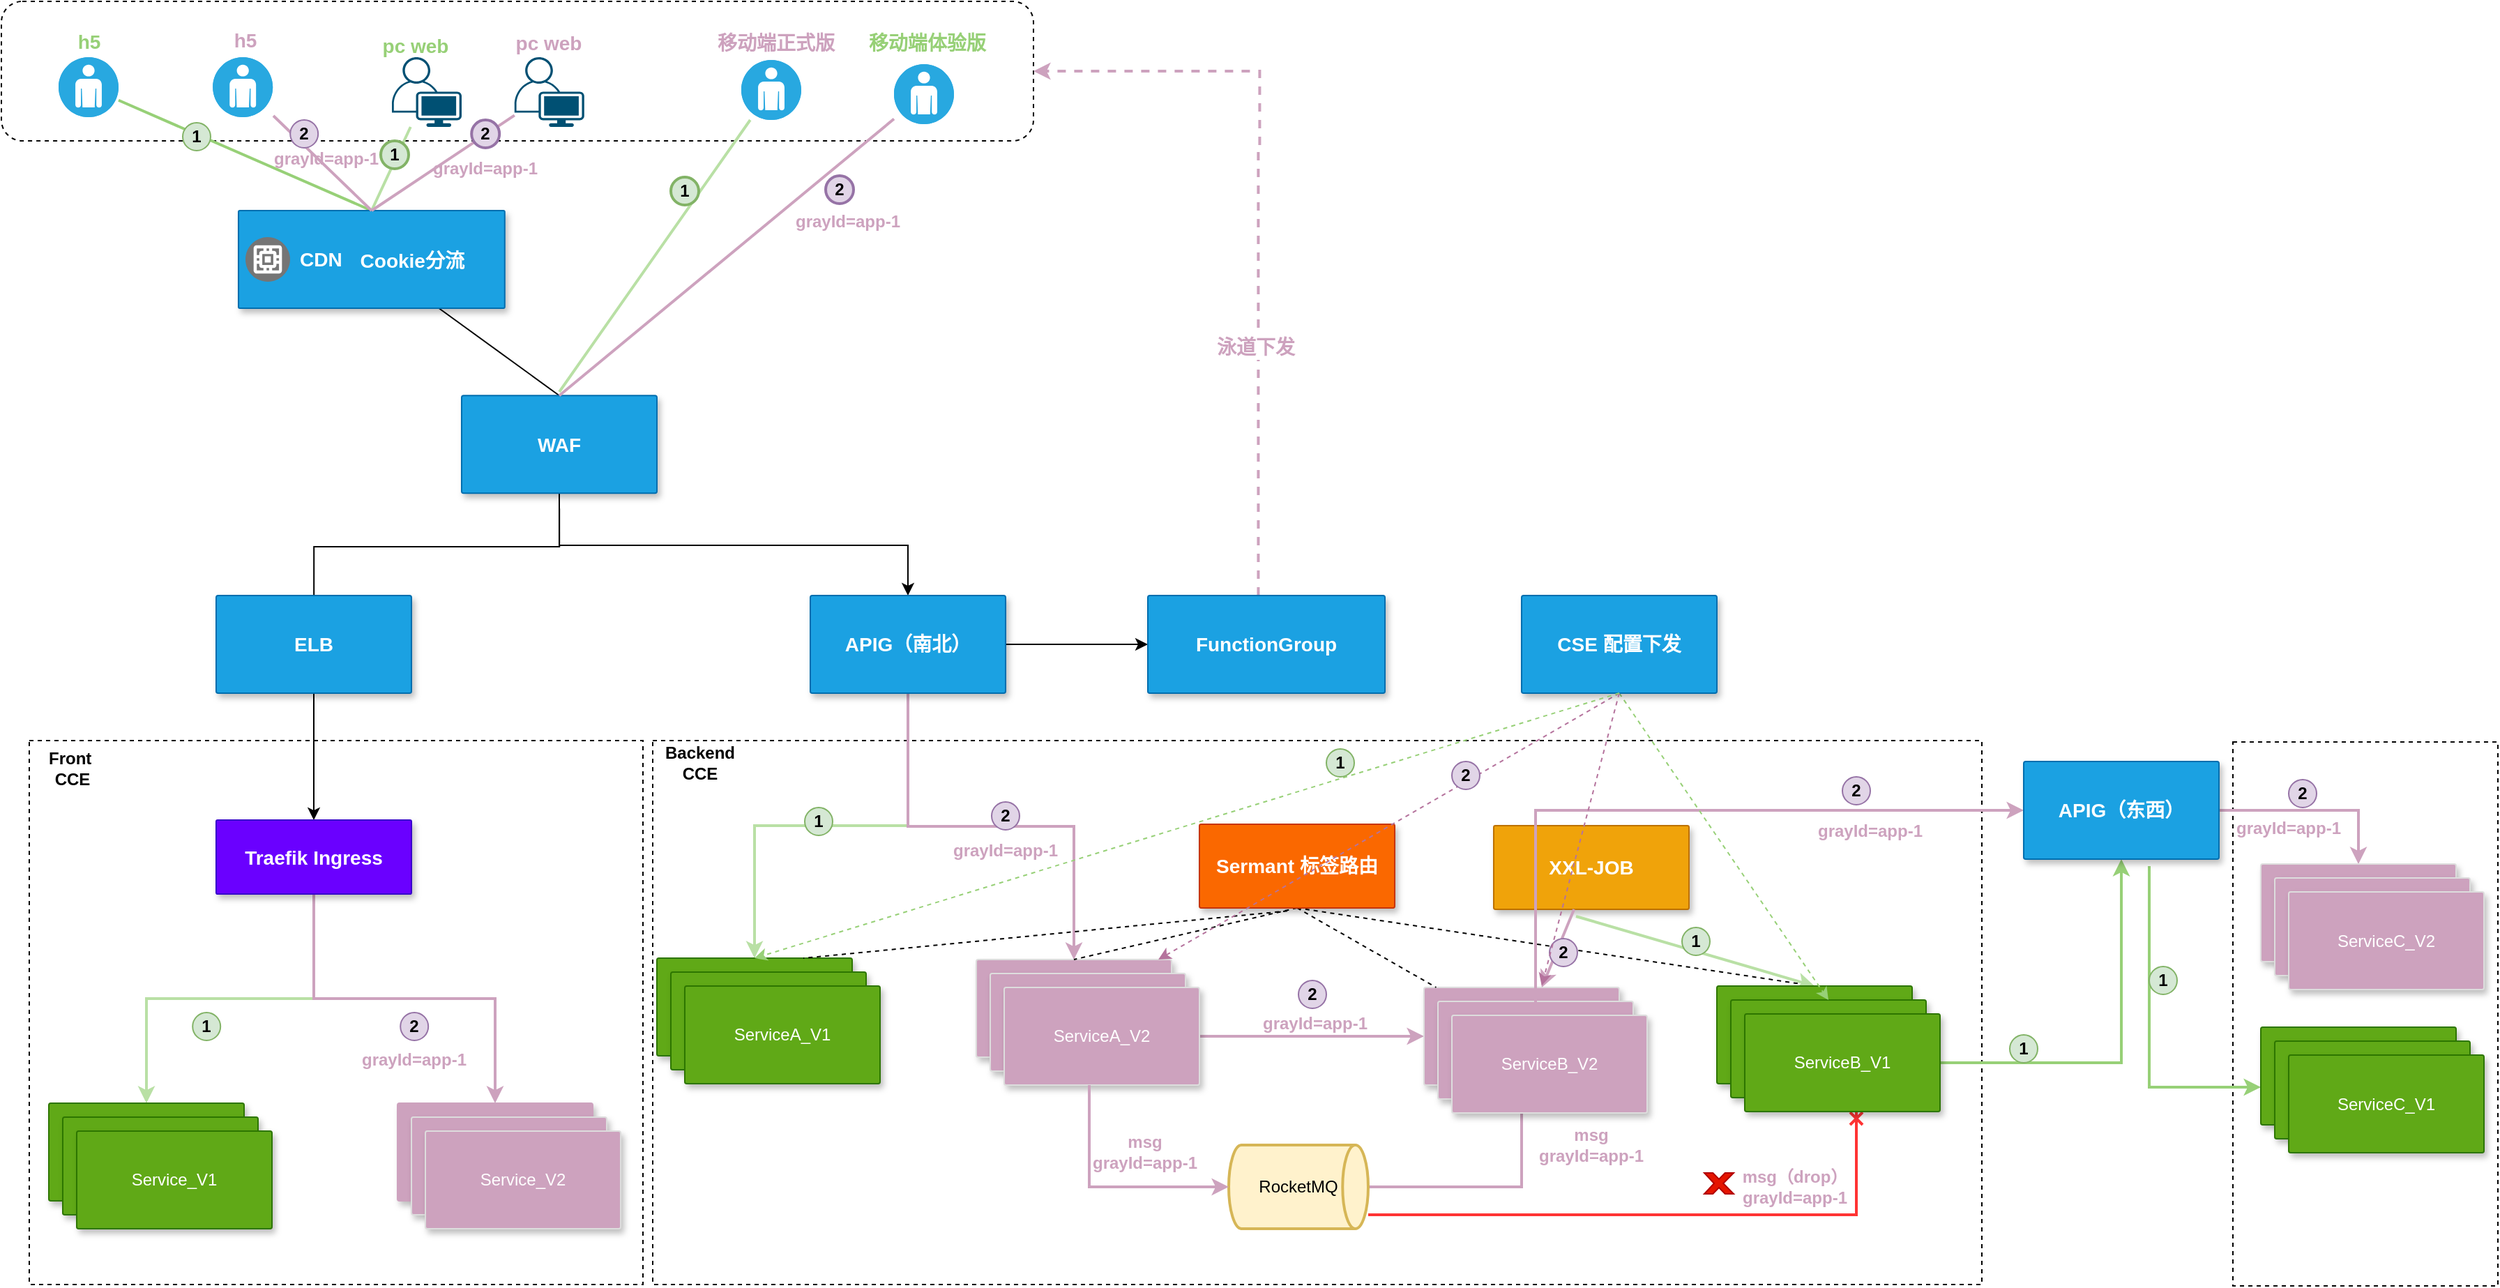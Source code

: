 <mxfile version="24.2.7" type="github">
  <diagram name="Page-1" id="tiHa4omzH0BSpX4AcXK8">
    <mxGraphModel dx="1060" dy="582" grid="1" gridSize="10" guides="1" tooltips="1" connect="1" arrows="1" fold="1" page="1" pageScale="1" pageWidth="850" pageHeight="1100" math="0" shadow="0">
      <root>
        <mxCell id="0" />
        <mxCell id="1" parent="0" />
        <mxCell id="6VxaLlo_b2UKYAiHiD4Z-170" value="" style="rounded=0;whiteSpace=wrap;html=1;dashed=1;strokeWidth=1;" vertex="1" parent="1">
          <mxGeometry x="1600" y="531" width="190" height="390" as="geometry" />
        </mxCell>
        <mxCell id="6VxaLlo_b2UKYAiHiD4Z-162" value="" style="rounded=1;whiteSpace=wrap;html=1;dashed=1;" vertex="1" parent="1">
          <mxGeometry width="740" height="100" as="geometry" />
        </mxCell>
        <mxCell id="6VxaLlo_b2UKYAiHiD4Z-92" value="" style="rounded=0;whiteSpace=wrap;html=1;dashed=1;strokeWidth=1;" vertex="1" parent="1">
          <mxGeometry x="467" y="530" width="953" height="390" as="geometry" />
        </mxCell>
        <mxCell id="6VxaLlo_b2UKYAiHiD4Z-131" value="&lt;b&gt;&lt;font color=&quot;#ffffff&quot; style=&quot;font-size: 14px;&quot;&gt;XXL-JOB&lt;/font&gt;&lt;/b&gt;" style="whiteSpace=wrap;html=1;strokeColor=#BD7000;shadow=1;strokeWidth=1;rounded=1;arcSize=2;fillColor=#f0a30a;fontColor=#000000;" vertex="1" parent="1">
          <mxGeometry x="1070" y="591" width="140" height="60" as="geometry" />
        </mxCell>
        <mxCell id="6VxaLlo_b2UKYAiHiD4Z-86" value="" style="rounded=0;whiteSpace=wrap;html=1;dashed=1;strokeWidth=1;" vertex="1" parent="1">
          <mxGeometry x="20" y="530" width="440" height="390" as="geometry" />
        </mxCell>
        <mxCell id="6VxaLlo_b2UKYAiHiD4Z-48" style="rounded=0;orthogonalLoop=1;jettySize=auto;html=1;entryX=0.5;entryY=0;entryDx=0;entryDy=0;endArrow=none;endFill=0;strokeColor=#97D077;strokeWidth=2;" edge="1" parent="1" source="6VxaLlo_b2UKYAiHiD4Z-32" target="6VxaLlo_b2UKYAiHiD4Z-6">
          <mxGeometry relative="1" as="geometry" />
        </mxCell>
        <mxCell id="6VxaLlo_b2UKYAiHiD4Z-17" value="" style="rounded=0;orthogonalLoop=1;jettySize=auto;html=1;endArrow=none;endFill=0;entryX=0.5;entryY=0;entryDx=0;entryDy=0;" edge="1" parent="1" source="6VxaLlo_b2UKYAiHiD4Z-6" target="6VxaLlo_b2UKYAiHiD4Z-16">
          <mxGeometry relative="1" as="geometry" />
        </mxCell>
        <mxCell id="6VxaLlo_b2UKYAiHiD4Z-6" value="               Cookie分流" style="shadow=1;strokeWidth=1;rounded=1;absoluteArcSize=1;arcSize=2;fillColor=#1ba1e2;fontColor=#ffffff;strokeColor=#006EAF;fontStyle=1;fontSize=14;" vertex="1" parent="1">
          <mxGeometry x="170" y="150" width="190.9" height="70" as="geometry" />
        </mxCell>
        <mxCell id="6VxaLlo_b2UKYAiHiD4Z-7" value="&lt;font size=&quot;1&quot; color=&quot;#ffffff&quot;&gt;&lt;b style=&quot;font-size: 14px;&quot;&gt;CDN&lt;/b&gt;&lt;/font&gt;" style="sketch=0;dashed=0;connectable=0;html=1;fillColor=#757575;strokeColor=none;shape=mxgraph.gcp2.google_network_edge_cache;part=1;labelPosition=right;verticalLabelPosition=middle;align=left;verticalAlign=middle;spacingLeft=5;fontSize=12;" vertex="1" parent="6VxaLlo_b2UKYAiHiD4Z-6">
          <mxGeometry y="0.5" width="32" height="32" relative="1" as="geometry">
            <mxPoint x="5" y="-16" as="offset" />
          </mxGeometry>
        </mxCell>
        <mxCell id="6VxaLlo_b2UKYAiHiD4Z-22" value="&lt;font color=&quot;#cda2be&quot; style=&quot;font-size: 14px;&quot;&gt;&lt;b&gt;h5&lt;/b&gt;&lt;/font&gt;" style="text;html=1;align=center;verticalAlign=middle;whiteSpace=wrap;rounded=0;" vertex="1" parent="1">
          <mxGeometry x="145.1" y="13.1" width="60" height="30" as="geometry" />
        </mxCell>
        <mxCell id="6VxaLlo_b2UKYAiHiD4Z-23" value="&lt;b&gt;&lt;font color=&quot;#97d077&quot; style=&quot;font-size: 14px;&quot;&gt;pc web&lt;/font&gt;&lt;/b&gt;" style="text;html=1;align=center;verticalAlign=middle;whiteSpace=wrap;rounded=0;" vertex="1" parent="1">
          <mxGeometry x="267.1" y="17.1" width="60" height="30" as="geometry" />
        </mxCell>
        <mxCell id="6VxaLlo_b2UKYAiHiD4Z-24" value="&lt;span style=&quot;font-size: 14px;&quot;&gt;&lt;b style=&quot;&quot;&gt;&lt;font color=&quot;#cda2be&quot;&gt;移动端正式版&lt;/font&gt;&lt;/b&gt;&lt;/span&gt;" style="text;html=1;align=center;verticalAlign=middle;whiteSpace=wrap;rounded=0;" vertex="1" parent="1">
          <mxGeometry x="510.75" y="15" width="89.25" height="30" as="geometry" />
        </mxCell>
        <mxCell id="6VxaLlo_b2UKYAiHiD4Z-25" value="&lt;font color=&quot;#97d077&quot;&gt;&lt;span style=&quot;font-family: monospace; font-size: 0px; text-align: start; text-wrap: nowrap;&quot;&gt;%3CmxGraphModel%3E%3Croot%3E%3CmxCell%20id%3D%220%22%2F%3E%3CmxCell%20id%3D%221%22%20parent%3D%220%22%2F%3E%3CmxCell%20id%3D%222%22%20value%3D%22%26lt%3Bfont%20color%3D%26quot%3B%2397d077%26quot%3B%26gt%3B%26lt%3Bspan%20style%3D%26quot%3Bfont-size%3A%2014px%3B%26quot%3B%26gt%3B%26lt%3Bb%26gt%3B%E7%A7%BB%E5%8A%A8%E7%AB%AF%26lt%3B%2Fb%26gt%3B%26lt%3B%2Fspan%26gt%3B%26lt%3B%2Ffont%26gt%3B%22%20style%3D%22text%3Bhtml%3D1%3Balign%3Dcenter%3BverticalAlign%3Dmiddle%3BwhiteSpace%3Dwrap%3Brounded%3D0%3B%22%20vertex%3D%221%22%20parent%3D%221%22%3E%3CmxGeometry%20x%3D%22510.75%22%20y%3D%2215%22%20width%3D%2278.5%22%20height%3D%2230%22%20as%3D%22geometry%22%2F%3E%3C%2FmxCell%3E%3C%2Froot%3E%3C%2FmxGraphModel%3E&lt;/span&gt;&lt;b&gt;&lt;font style=&quot;font-size: 14px;&quot;&gt;&amp;nbsp;&lt;/font&gt;&lt;/b&gt;&lt;b style=&quot;font-size: 14px;&quot;&gt;移动端&lt;/b&gt;&lt;b&gt;&lt;font style=&quot;font-size: 14px;&quot;&gt;体验版&lt;/font&gt;&lt;/b&gt;&lt;/font&gt;" style="text;html=1;align=center;verticalAlign=middle;whiteSpace=wrap;rounded=0;" vertex="1" parent="1">
          <mxGeometry x="599.75" y="15.1" width="123.5" height="30" as="geometry" />
        </mxCell>
        <mxCell id="6VxaLlo_b2UKYAiHiD4Z-37" style="edgeStyle=orthogonalEdgeStyle;rounded=0;orthogonalLoop=1;jettySize=auto;html=1;" edge="1" parent="1" source="6VxaLlo_b2UKYAiHiD4Z-16" target="6VxaLlo_b2UKYAiHiD4Z-36">
          <mxGeometry relative="1" as="geometry">
            <Array as="points">
              <mxPoint x="400" y="390" />
              <mxPoint x="650" y="390" />
            </Array>
          </mxGeometry>
        </mxCell>
        <mxCell id="6VxaLlo_b2UKYAiHiD4Z-47" style="edgeStyle=orthogonalEdgeStyle;rounded=0;orthogonalLoop=1;jettySize=auto;html=1;" edge="1" parent="1">
          <mxGeometry relative="1" as="geometry">
            <mxPoint x="400.091" y="363.6" as="sourcePoint" />
            <mxPoint x="224.091" y="437" as="targetPoint" />
            <Array as="points">
              <mxPoint x="400" y="391" />
              <mxPoint x="224" y="391" />
            </Array>
          </mxGeometry>
        </mxCell>
        <mxCell id="6VxaLlo_b2UKYAiHiD4Z-16" value="&lt;b&gt;&lt;font style=&quot;font-size: 14px;&quot;&gt;WAF&lt;/font&gt;&lt;/b&gt;" style="whiteSpace=wrap;html=1;strokeColor=#006EAF;shadow=1;strokeWidth=1;rounded=1;arcSize=2;glass=0;fillColor=#1ba1e2;fontColor=#ffffff;" vertex="1" parent="1">
          <mxGeometry x="330" y="282.6" width="140" height="70" as="geometry" />
        </mxCell>
        <mxCell id="6VxaLlo_b2UKYAiHiD4Z-55" style="rounded=0;orthogonalLoop=1;jettySize=auto;html=1;entryX=0.5;entryY=0;entryDx=0;entryDy=0;endArrow=none;endFill=0;strokeColor=#B9E0A5;strokeWidth=2;" edge="1" parent="1" source="6VxaLlo_b2UKYAiHiD4Z-28" target="6VxaLlo_b2UKYAiHiD4Z-6">
          <mxGeometry relative="1" as="geometry" />
        </mxCell>
        <mxCell id="6VxaLlo_b2UKYAiHiD4Z-28" value="" style="points=[[0.35,0,0],[0.98,0.51,0],[1,0.71,0],[0.67,1,0],[0,0.795,0],[0,0.65,0]];verticalLabelPosition=bottom;sketch=0;html=1;verticalAlign=top;aspect=fixed;align=center;pointerEvents=1;shape=mxgraph.cisco19.user;fillColor=#005073;strokeColor=none;" vertex="1" parent="1">
          <mxGeometry x="280" y="40" width="50" height="50" as="geometry" />
        </mxCell>
        <mxCell id="6VxaLlo_b2UKYAiHiD4Z-49" style="rounded=0;orthogonalLoop=1;jettySize=auto;html=1;entryX=0.5;entryY=0;entryDx=0;entryDy=0;endArrow=none;endFill=0;strokeColor=#CDA2BE;strokeWidth=2;" edge="1" parent="1" target="6VxaLlo_b2UKYAiHiD4Z-6">
          <mxGeometry relative="1" as="geometry">
            <mxPoint x="195" y="82" as="sourcePoint" />
          </mxGeometry>
        </mxCell>
        <mxCell id="6VxaLlo_b2UKYAiHiD4Z-29" value="" style="fillColor=#28A8E0;verticalLabelPosition=bottom;sketch=0;html=1;strokeColor=#ffffff;verticalAlign=top;align=center;points=[[0.145,0.145,0],[0.5,0,0],[0.855,0.145,0],[1,0.5,0],[0.855,0.855,0],[0.5,1,0],[0.145,0.855,0],[0,0.5,0]];pointerEvents=1;shape=mxgraph.cisco_safe.compositeIcon;bgIcon=ellipse;resIcon=mxgraph.cisco_safe.capability.user;" vertex="1" parent="1">
          <mxGeometry x="151.6" y="40" width="43" height="43" as="geometry" />
        </mxCell>
        <mxCell id="6VxaLlo_b2UKYAiHiD4Z-66" style="rounded=0;orthogonalLoop=1;jettySize=auto;html=1;endArrow=none;endFill=0;strokeColor=#B9E0A5;strokeWidth=2;" edge="1" parent="1" source="6VxaLlo_b2UKYAiHiD4Z-30">
          <mxGeometry relative="1" as="geometry">
            <mxPoint x="400" y="280" as="targetPoint" />
          </mxGeometry>
        </mxCell>
        <mxCell id="6VxaLlo_b2UKYAiHiD4Z-30" value="" style="fillColor=#28A8E0;verticalLabelPosition=bottom;sketch=0;html=1;strokeColor=#ffffff;verticalAlign=top;align=center;points=[[0.145,0.145,0],[0.5,0,0],[0.855,0.145,0],[1,0.5,0],[0.855,0.855,0],[0.5,1,0],[0.145,0.855,0],[0,0.5,0]];pointerEvents=1;shape=mxgraph.cisco_safe.compositeIcon;bgIcon=ellipse;resIcon=mxgraph.cisco_safe.capability.user;" vertex="1" parent="1">
          <mxGeometry x="530.5" y="42" width="43" height="43" as="geometry" />
        </mxCell>
        <mxCell id="6VxaLlo_b2UKYAiHiD4Z-67" style="rounded=0;orthogonalLoop=1;jettySize=auto;html=1;entryX=0.5;entryY=0;entryDx=0;entryDy=0;endArrow=none;endFill=0;strokeColor=#CDA2BE;strokeWidth=2;" edge="1" parent="1" source="6VxaLlo_b2UKYAiHiD4Z-31" target="6VxaLlo_b2UKYAiHiD4Z-16">
          <mxGeometry relative="1" as="geometry" />
        </mxCell>
        <mxCell id="6VxaLlo_b2UKYAiHiD4Z-31" value="" style="fillColor=#28A8E0;verticalLabelPosition=bottom;sketch=0;html=1;strokeColor=#ffffff;verticalAlign=top;align=center;points=[[0.145,0.145,0],[0.5,0,0],[0.855,0.145,0],[1,0.5,0],[0.855,0.855,0],[0.5,1,0],[0.145,0.855,0],[0,0.5,0]];pointerEvents=1;shape=mxgraph.cisco_safe.compositeIcon;bgIcon=ellipse;resIcon=mxgraph.cisco_safe.capability.user;" vertex="1" parent="1">
          <mxGeometry x="640" y="45" width="43" height="43" as="geometry" />
        </mxCell>
        <mxCell id="6VxaLlo_b2UKYAiHiD4Z-32" value="" style="fillColor=#28A8E0;verticalLabelPosition=bottom;sketch=0;html=1;strokeColor=#ffffff;verticalAlign=top;align=center;points=[[0.145,0.145,0],[0.5,0,0],[0.855,0.145,0],[1,0.5,0],[0.855,0.855,0],[0.5,1,0],[0.145,0.855,0],[0,0.5,0]];pointerEvents=1;shape=mxgraph.cisco_safe.compositeIcon;bgIcon=ellipse;resIcon=mxgraph.cisco_safe.capability.user;" vertex="1" parent="1">
          <mxGeometry x="41" y="40" width="43" height="43" as="geometry" />
        </mxCell>
        <mxCell id="6VxaLlo_b2UKYAiHiD4Z-56" style="rounded=0;orthogonalLoop=1;jettySize=auto;html=1;entryX=0.5;entryY=0;entryDx=0;entryDy=0;endArrow=none;endFill=0;strokeColor=#CDA2BE;strokeWidth=2;" edge="1" parent="1" source="6VxaLlo_b2UKYAiHiD4Z-33" target="6VxaLlo_b2UKYAiHiD4Z-6">
          <mxGeometry relative="1" as="geometry" />
        </mxCell>
        <mxCell id="6VxaLlo_b2UKYAiHiD4Z-33" value="" style="points=[[0.35,0,0],[0.98,0.51,0],[1,0.71,0],[0.67,1,0],[0,0.795,0],[0,0.65,0]];verticalLabelPosition=bottom;sketch=0;html=1;verticalAlign=top;aspect=fixed;align=center;pointerEvents=1;shape=mxgraph.cisco19.user;fillColor=#005073;strokeColor=none;" vertex="1" parent="1">
          <mxGeometry x="367.9" y="40" width="50" height="50" as="geometry" />
        </mxCell>
        <mxCell id="6VxaLlo_b2UKYAiHiD4Z-34" value="&lt;b&gt;&lt;font color=&quot;#97d077&quot; style=&quot;font-size: 14px;&quot;&gt;h5&lt;/font&gt;&lt;/b&gt;" style="text;html=1;align=center;verticalAlign=middle;whiteSpace=wrap;rounded=0;" vertex="1" parent="1">
          <mxGeometry x="32.5" y="14.1" width="60" height="30" as="geometry" />
        </mxCell>
        <mxCell id="6VxaLlo_b2UKYAiHiD4Z-35" value="&lt;font color=&quot;#cda2be&quot; style=&quot;font-size: 14px;&quot;&gt;&lt;b&gt;pc web&lt;/b&gt;&lt;/font&gt;" style="text;html=1;align=center;verticalAlign=middle;whiteSpace=wrap;rounded=0;" vertex="1" parent="1">
          <mxGeometry x="353.35" y="15" width="79.1" height="30" as="geometry" />
        </mxCell>
        <mxCell id="6VxaLlo_b2UKYAiHiD4Z-82" value="" style="edgeStyle=orthogonalEdgeStyle;rounded=0;orthogonalLoop=1;jettySize=auto;html=1;strokeColor=#B9E0A5;strokeWidth=2;" edge="1" parent="1" source="6VxaLlo_b2UKYAiHiD4Z-36" target="6VxaLlo_b2UKYAiHiD4Z-81">
          <mxGeometry relative="1" as="geometry" />
        </mxCell>
        <mxCell id="6VxaLlo_b2UKYAiHiD4Z-100" style="edgeStyle=orthogonalEdgeStyle;rounded=0;orthogonalLoop=1;jettySize=auto;html=1;entryX=0.5;entryY=0;entryDx=0;entryDy=0;strokeColor=#CDA2BE;strokeWidth=2;" edge="1" parent="1" source="6VxaLlo_b2UKYAiHiD4Z-36" target="6VxaLlo_b2UKYAiHiD4Z-84">
          <mxGeometry relative="1" as="geometry" />
        </mxCell>
        <mxCell id="6VxaLlo_b2UKYAiHiD4Z-165" style="edgeStyle=orthogonalEdgeStyle;rounded=0;orthogonalLoop=1;jettySize=auto;html=1;entryX=0;entryY=0.5;entryDx=0;entryDy=0;" edge="1" parent="1" source="6VxaLlo_b2UKYAiHiD4Z-36" target="6VxaLlo_b2UKYAiHiD4Z-156">
          <mxGeometry relative="1" as="geometry" />
        </mxCell>
        <mxCell id="6VxaLlo_b2UKYAiHiD4Z-36" value="&lt;b&gt;&lt;font style=&quot;font-size: 14px;&quot;&gt;APIG（南北）&lt;/font&gt;&lt;/b&gt;" style="whiteSpace=wrap;html=1;strokeColor=#006EAF;shadow=1;strokeWidth=1;rounded=1;arcSize=2;fillColor=#1ba1e2;fontColor=#ffffff;" vertex="1" parent="1">
          <mxGeometry x="580" y="426" width="140" height="70" as="geometry" />
        </mxCell>
        <mxCell id="6VxaLlo_b2UKYAiHiD4Z-40" value="" style="edgeStyle=orthogonalEdgeStyle;rounded=0;orthogonalLoop=1;jettySize=auto;html=1;" edge="1" parent="1" source="6VxaLlo_b2UKYAiHiD4Z-38" target="6VxaLlo_b2UKYAiHiD4Z-39">
          <mxGeometry relative="1" as="geometry" />
        </mxCell>
        <mxCell id="6VxaLlo_b2UKYAiHiD4Z-38" value="&lt;font size=&quot;1&quot; style=&quot;&quot;&gt;&lt;b style=&quot;font-size: 14px;&quot;&gt;ELB&lt;/b&gt;&lt;/font&gt;" style="whiteSpace=wrap;html=1;strokeColor=#006EAF;shadow=1;strokeWidth=1;rounded=1;arcSize=2;fillColor=#1ba1e2;fontColor=#ffffff;" vertex="1" parent="1">
          <mxGeometry x="154.0" y="426" width="140" height="70" as="geometry" />
        </mxCell>
        <mxCell id="6VxaLlo_b2UKYAiHiD4Z-42" value="" style="edgeStyle=orthogonalEdgeStyle;rounded=0;orthogonalLoop=1;jettySize=auto;html=1;strokeColor=#B9E0A5;strokeWidth=2;" edge="1" parent="1" source="6VxaLlo_b2UKYAiHiD4Z-39" target="6VxaLlo_b2UKYAiHiD4Z-41">
          <mxGeometry relative="1" as="geometry" />
        </mxCell>
        <mxCell id="6VxaLlo_b2UKYAiHiD4Z-46" style="edgeStyle=orthogonalEdgeStyle;rounded=0;orthogonalLoop=1;jettySize=auto;html=1;strokeColor=#CDA2BE;strokeWidth=2;" edge="1" parent="1" source="6VxaLlo_b2UKYAiHiD4Z-39" target="6VxaLlo_b2UKYAiHiD4Z-43">
          <mxGeometry relative="1" as="geometry" />
        </mxCell>
        <mxCell id="6VxaLlo_b2UKYAiHiD4Z-39" value="&lt;font size=&quot;1&quot; style=&quot;&quot;&gt;&lt;b style=&quot;font-size: 14px;&quot;&gt;Traefik Ingress&lt;/b&gt;&lt;/font&gt;" style="whiteSpace=wrap;html=1;strokeColor=#3700CC;shadow=1;strokeWidth=1;rounded=1;arcSize=2;fillColor=#6a00ff;fontColor=#ffffff;" vertex="1" parent="1">
          <mxGeometry x="154" y="587" width="140" height="53" as="geometry" />
        </mxCell>
        <mxCell id="6VxaLlo_b2UKYAiHiD4Z-41" value="Service_V1" style="whiteSpace=wrap;html=1;strokeColor=#2D7600;shadow=1;strokeWidth=1;rounded=1;arcSize=2;fillColor=#60a917;fontColor=#ffffff;" vertex="1" parent="1">
          <mxGeometry x="34" y="790" width="140" height="70" as="geometry" />
        </mxCell>
        <mxCell id="6VxaLlo_b2UKYAiHiD4Z-43" value="Service_V2" style="whiteSpace=wrap;html=1;strokeColor=#CDA2BE;shadow=1;strokeWidth=1;rounded=1;arcSize=2;fillColor=#CDA2BE;" vertex="1" parent="1">
          <mxGeometry x="284" y="790" width="140" height="70" as="geometry" />
        </mxCell>
        <mxCell id="6VxaLlo_b2UKYAiHiD4Z-53" value="&lt;b&gt;1&lt;/b&gt;" style="ellipse;whiteSpace=wrap;html=1;aspect=fixed;fillColor=#d5e8d4;strokeColor=#82b366;" vertex="1" parent="1">
          <mxGeometry x="130" y="87" width="20" height="20" as="geometry" />
        </mxCell>
        <mxCell id="6VxaLlo_b2UKYAiHiD4Z-54" value="&lt;b&gt;2&lt;/b&gt;" style="ellipse;whiteSpace=wrap;html=1;aspect=fixed;fillColor=#e1d5e7;strokeColor=#9673a6;" vertex="1" parent="1">
          <mxGeometry x="207.1" y="85" width="20" height="20" as="geometry" />
        </mxCell>
        <mxCell id="6VxaLlo_b2UKYAiHiD4Z-60" value="&lt;b&gt;1&lt;/b&gt;" style="ellipse;whiteSpace=wrap;html=1;aspect=fixed;fillColor=#d5e8d4;strokeColor=#82b366;strokeWidth=2;" vertex="1" parent="1">
          <mxGeometry x="272" y="100" width="20" height="20" as="geometry" />
        </mxCell>
        <mxCell id="6VxaLlo_b2UKYAiHiD4Z-63" value="&lt;b&gt;2&lt;/b&gt;" style="ellipse;whiteSpace=wrap;html=1;aspect=fixed;fillColor=#e1d5e7;strokeColor=#9673a6;strokeWidth=2;" vertex="1" parent="1">
          <mxGeometry x="337.1" y="85" width="20" height="20" as="geometry" />
        </mxCell>
        <mxCell id="6VxaLlo_b2UKYAiHiD4Z-69" value="&lt;b&gt;&lt;font color=&quot;#cda2be&quot;&gt;grayId=app-1&lt;/font&gt;&lt;/b&gt;" style="text;html=1;align=center;verticalAlign=middle;whiteSpace=wrap;rounded=0;strokeWidth=2;" vertex="1" parent="1">
          <mxGeometry x="297.1" y="105.0" width="100" height="30" as="geometry" />
        </mxCell>
        <mxCell id="6VxaLlo_b2UKYAiHiD4Z-70" value="&lt;b&gt;&lt;font color=&quot;#cda2be&quot;&gt;grayId=app-1&lt;/font&gt;&lt;/b&gt;" style="text;html=1;align=center;verticalAlign=middle;whiteSpace=wrap;rounded=0;" vertex="1" parent="1">
          <mxGeometry x="183" y="98.0" width="100" height="30" as="geometry" />
        </mxCell>
        <mxCell id="6VxaLlo_b2UKYAiHiD4Z-72" value="&lt;b&gt;1&lt;/b&gt;" style="ellipse;whiteSpace=wrap;html=1;aspect=fixed;fillColor=#d5e8d4;strokeColor=#82b366;strokeWidth=2;" vertex="1" parent="1">
          <mxGeometry x="480" y="126" width="20" height="20" as="geometry" />
        </mxCell>
        <mxCell id="6VxaLlo_b2UKYAiHiD4Z-74" value="&lt;b&gt;2&lt;/b&gt;" style="ellipse;whiteSpace=wrap;html=1;aspect=fixed;fillColor=#e1d5e7;strokeColor=#9673a6;strokeWidth=2;" vertex="1" parent="1">
          <mxGeometry x="591" y="125" width="20" height="20" as="geometry" />
        </mxCell>
        <mxCell id="6VxaLlo_b2UKYAiHiD4Z-77" value="&lt;b&gt;&lt;font color=&quot;#cda2be&quot;&gt;grayId=app-1&lt;/font&gt;&lt;/b&gt;" style="text;html=1;align=center;verticalAlign=middle;whiteSpace=wrap;rounded=0;strokeWidth=2;" vertex="1" parent="1">
          <mxGeometry x="557" y="143.0" width="100" height="30" as="geometry" />
        </mxCell>
        <mxCell id="6VxaLlo_b2UKYAiHiD4Z-78" value="&lt;b&gt;1&lt;/b&gt;" style="ellipse;whiteSpace=wrap;html=1;aspect=fixed;fillColor=#d5e8d4;strokeColor=#82b366;" vertex="1" parent="1">
          <mxGeometry x="137.1" y="725" width="20" height="20" as="geometry" />
        </mxCell>
        <mxCell id="6VxaLlo_b2UKYAiHiD4Z-79" value="&lt;b&gt;2&lt;/b&gt;" style="ellipse;whiteSpace=wrap;html=1;aspect=fixed;fillColor=#e1d5e7;strokeColor=#9673a6;" vertex="1" parent="1">
          <mxGeometry x="286.1" y="725" width="20" height="20" as="geometry" />
        </mxCell>
        <mxCell id="6VxaLlo_b2UKYAiHiD4Z-80" value="&lt;b&gt;&lt;font color=&quot;#cda2be&quot;&gt;grayId=app-1&lt;/font&gt;&lt;/b&gt;" style="text;html=1;align=center;verticalAlign=middle;whiteSpace=wrap;rounded=0;" vertex="1" parent="1">
          <mxGeometry x="246" y="744" width="100" height="30" as="geometry" />
        </mxCell>
        <mxCell id="6VxaLlo_b2UKYAiHiD4Z-81" value="Service_V1" style="whiteSpace=wrap;html=1;strokeColor=#2D7600;shadow=1;strokeWidth=1;rounded=1;arcSize=2;fillColor=#60a917;fontColor=#ffffff;" vertex="1" parent="1">
          <mxGeometry x="470" y="686" width="140" height="70" as="geometry" />
        </mxCell>
        <mxCell id="6VxaLlo_b2UKYAiHiD4Z-84" value="Service_V2" style="whiteSpace=wrap;html=1;strokeColor=#dddddd;shadow=1;strokeWidth=1;rounded=1;arcSize=2;fillColor=#CDA2BE;" vertex="1" parent="1">
          <mxGeometry x="699" y="687" width="140" height="70" as="geometry" />
        </mxCell>
        <mxCell id="6VxaLlo_b2UKYAiHiD4Z-87" value="Service_V1" style="whiteSpace=wrap;html=1;strokeColor=#2D7600;shadow=1;strokeWidth=1;rounded=1;arcSize=2;fillColor=#60a917;fontColor=#ffffff;" vertex="1" parent="1">
          <mxGeometry x="44" y="800" width="140" height="70" as="geometry" />
        </mxCell>
        <mxCell id="6VxaLlo_b2UKYAiHiD4Z-88" value="&lt;font color=&quot;#ffffff&quot;&gt;Service_V1&lt;/font&gt;" style="whiteSpace=wrap;html=1;strokeColor=#2D7600;shadow=1;strokeWidth=1;rounded=1;arcSize=2;fillColor=#60a917;fontColor=#ffffff;" vertex="1" parent="1">
          <mxGeometry x="54" y="810" width="140" height="70" as="geometry" />
        </mxCell>
        <mxCell id="6VxaLlo_b2UKYAiHiD4Z-89" value="Service_V2" style="whiteSpace=wrap;html=1;strokeColor=#dddddd;shadow=1;strokeWidth=1;rounded=1;arcSize=2;fillColor=#CDA2BE;" vertex="1" parent="1">
          <mxGeometry x="294" y="800" width="140" height="70" as="geometry" />
        </mxCell>
        <mxCell id="6VxaLlo_b2UKYAiHiD4Z-90" value="&lt;font color=&quot;#ffffff&quot;&gt;Service_V2&lt;/font&gt;" style="whiteSpace=wrap;html=1;strokeColor=#dddddd;shadow=1;strokeWidth=1;rounded=1;arcSize=2;fillColor=#CDA2BE;" vertex="1" parent="1">
          <mxGeometry x="304" y="810" width="140" height="70" as="geometry" />
        </mxCell>
        <mxCell id="6VxaLlo_b2UKYAiHiD4Z-91" value="&lt;b&gt;Front&amp;nbsp;&lt;/b&gt;&lt;div&gt;&lt;b&gt;CCE&lt;/b&gt;&lt;/div&gt;" style="text;html=1;align=center;verticalAlign=middle;whiteSpace=wrap;rounded=0;" vertex="1" parent="1">
          <mxGeometry x="10.5" y="535" width="80" height="30" as="geometry" />
        </mxCell>
        <mxCell id="6VxaLlo_b2UKYAiHiD4Z-94" value="Service_V1" style="whiteSpace=wrap;html=1;strokeColor=#2D7600;shadow=1;strokeWidth=1;rounded=1;arcSize=2;fillColor=#60a917;fontColor=#ffffff;" vertex="1" parent="1">
          <mxGeometry x="480" y="696" width="140" height="70" as="geometry" />
        </mxCell>
        <mxCell id="6VxaLlo_b2UKYAiHiD4Z-130" style="edgeStyle=orthogonalEdgeStyle;rounded=0;orthogonalLoop=1;jettySize=auto;html=1;strokeColor=#FF3333;endArrow=cross;endFill=0;strokeWidth=2;" edge="1" parent="1" source="6VxaLlo_b2UKYAiHiD4Z-114">
          <mxGeometry relative="1" as="geometry">
            <mxPoint x="1330" y="810" as="targetPoint" />
            <Array as="points">
              <mxPoint x="1330" y="870" />
              <mxPoint x="1330" y="741" />
            </Array>
          </mxGeometry>
        </mxCell>
        <mxCell id="6VxaLlo_b2UKYAiHiD4Z-95" value="&lt;font color=&quot;#ffffff&quot;&gt;ServiceA_V1&lt;/font&gt;" style="whiteSpace=wrap;html=1;strokeColor=#2D7600;shadow=1;strokeWidth=1;rounded=1;arcSize=2;fillColor=#60a917;fontColor=#ffffff;" vertex="1" parent="1">
          <mxGeometry x="490" y="706" width="140" height="70" as="geometry" />
        </mxCell>
        <mxCell id="6VxaLlo_b2UKYAiHiD4Z-96" value="Service_V2" style="whiteSpace=wrap;html=1;strokeColor=#dddddd;shadow=1;strokeWidth=1;rounded=1;arcSize=2;fillColor=#CDA2BE;" vertex="1" parent="1">
          <mxGeometry x="709" y="697" width="140" height="70" as="geometry" />
        </mxCell>
        <mxCell id="6VxaLlo_b2UKYAiHiD4Z-107" style="rounded=0;orthogonalLoop=1;jettySize=auto;html=1;strokeColor=#CDA2BE;strokeWidth=2;" edge="1" parent="1" source="6VxaLlo_b2UKYAiHiD4Z-97" target="6VxaLlo_b2UKYAiHiD4Z-106">
          <mxGeometry relative="1" as="geometry" />
        </mxCell>
        <mxCell id="6VxaLlo_b2UKYAiHiD4Z-97" value="&lt;font color=&quot;#ffffff&quot;&gt;ServiceA_V2&lt;/font&gt;" style="whiteSpace=wrap;html=1;strokeColor=#dddddd;shadow=1;strokeWidth=1;rounded=1;arcSize=2;fillColor=#CDA2BE;" vertex="1" parent="1">
          <mxGeometry x="719" y="707" width="140" height="70" as="geometry" />
        </mxCell>
        <mxCell id="6VxaLlo_b2UKYAiHiD4Z-98" value="&lt;b&gt;Backend CCE&lt;/b&gt;" style="text;html=1;align=center;verticalAlign=middle;whiteSpace=wrap;rounded=0;" vertex="1" parent="1">
          <mxGeometry x="461" y="531" width="80" height="30" as="geometry" />
        </mxCell>
        <mxCell id="6VxaLlo_b2UKYAiHiD4Z-101" value="&lt;b&gt;1&lt;/b&gt;" style="ellipse;whiteSpace=wrap;html=1;aspect=fixed;fillColor=#d5e8d4;strokeColor=#82b366;" vertex="1" parent="1">
          <mxGeometry x="576" y="578" width="20" height="20" as="geometry" />
        </mxCell>
        <mxCell id="6VxaLlo_b2UKYAiHiD4Z-104" value="&lt;b&gt;2&lt;/b&gt;" style="ellipse;whiteSpace=wrap;html=1;aspect=fixed;fillColor=#e1d5e7;strokeColor=#9673a6;" vertex="1" parent="1">
          <mxGeometry x="710" y="574" width="20" height="20" as="geometry" />
        </mxCell>
        <mxCell id="6VxaLlo_b2UKYAiHiD4Z-105" value="&lt;b&gt;&lt;font color=&quot;#cda2be&quot;&gt;grayId=app-1&lt;/font&gt;&lt;/b&gt;" style="text;html=1;align=center;verticalAlign=middle;whiteSpace=wrap;rounded=0;" vertex="1" parent="1">
          <mxGeometry x="670" y="594" width="100" height="30" as="geometry" />
        </mxCell>
        <mxCell id="6VxaLlo_b2UKYAiHiD4Z-106" value="ServiceB_V2" style="whiteSpace=wrap;html=1;strokeColor=#dddddd;shadow=1;strokeWidth=1;rounded=1;arcSize=2;fillColor=#CDA2BE;" vertex="1" parent="1">
          <mxGeometry x="1020" y="707" width="140" height="70" as="geometry" />
        </mxCell>
        <mxCell id="6VxaLlo_b2UKYAiHiD4Z-108" value="&lt;b&gt;&lt;font color=&quot;#cda2be&quot;&gt;grayId=app-1&lt;/font&gt;&lt;/b&gt;" style="text;html=1;align=center;verticalAlign=middle;whiteSpace=wrap;rounded=0;" vertex="1" parent="1">
          <mxGeometry x="892" y="718" width="100" height="30" as="geometry" />
        </mxCell>
        <mxCell id="6VxaLlo_b2UKYAiHiD4Z-111" style="rounded=0;orthogonalLoop=1;jettySize=auto;html=1;entryX=0.75;entryY=0;entryDx=0;entryDy=0;exitX=0.45;exitY=1.036;exitDx=0;exitDy=0;exitPerimeter=0;endArrow=none;endFill=0;dashed=1;" edge="1" parent="1" source="6VxaLlo_b2UKYAiHiD4Z-110" target="6VxaLlo_b2UKYAiHiD4Z-81">
          <mxGeometry relative="1" as="geometry" />
        </mxCell>
        <mxCell id="6VxaLlo_b2UKYAiHiD4Z-112" style="rounded=0;orthogonalLoop=1;jettySize=auto;html=1;entryX=0.5;entryY=0;entryDx=0;entryDy=0;exitX=0.5;exitY=1;exitDx=0;exitDy=0;endArrow=none;endFill=0;dashed=1;" edge="1" parent="1" source="6VxaLlo_b2UKYAiHiD4Z-110" target="6VxaLlo_b2UKYAiHiD4Z-84">
          <mxGeometry relative="1" as="geometry" />
        </mxCell>
        <mxCell id="6VxaLlo_b2UKYAiHiD4Z-113" style="rounded=0;orthogonalLoop=1;jettySize=auto;html=1;endArrow=none;endFill=0;exitX=0.5;exitY=1;exitDx=0;exitDy=0;dashed=1;" edge="1" parent="1" source="6VxaLlo_b2UKYAiHiD4Z-110" target="6VxaLlo_b2UKYAiHiD4Z-106">
          <mxGeometry relative="1" as="geometry" />
        </mxCell>
        <mxCell id="6VxaLlo_b2UKYAiHiD4Z-147" style="rounded=0;orthogonalLoop=1;jettySize=auto;html=1;entryX=0.5;entryY=0;entryDx=0;entryDy=0;exitX=0.5;exitY=1;exitDx=0;exitDy=0;dashed=1;" edge="1" parent="1" source="6VxaLlo_b2UKYAiHiD4Z-110" target="6VxaLlo_b2UKYAiHiD4Z-142">
          <mxGeometry relative="1" as="geometry" />
        </mxCell>
        <mxCell id="6VxaLlo_b2UKYAiHiD4Z-110" value="&lt;font size=&quot;1&quot; color=&quot;#ffffff&quot; style=&quot;&quot;&gt;&lt;b style=&quot;font-size: 14px;&quot;&gt;Sermant 标签路由&lt;/b&gt;&lt;/font&gt;" style="whiteSpace=wrap;html=1;strokeColor=#C73500;shadow=1;strokeWidth=1;rounded=1;arcSize=2;fillColor=#fa6800;fontColor=#000000;" vertex="1" parent="1">
          <mxGeometry x="859" y="590" width="140" height="60" as="geometry" />
        </mxCell>
        <mxCell id="6VxaLlo_b2UKYAiHiD4Z-126" style="edgeStyle=orthogonalEdgeStyle;rounded=0;orthogonalLoop=1;jettySize=auto;html=1;entryX=0.5;entryY=1;entryDx=0;entryDy=0;strokeColor=#CDA2BE;strokeWidth=2;" edge="1" parent="1" source="6VxaLlo_b2UKYAiHiD4Z-114" target="6VxaLlo_b2UKYAiHiD4Z-106">
          <mxGeometry relative="1" as="geometry" />
        </mxCell>
        <mxCell id="6VxaLlo_b2UKYAiHiD4Z-114" value="RocketMQ" style="strokeWidth=2;html=1;shape=mxgraph.flowchart.direct_data;whiteSpace=wrap;fillColor=#fff2cc;strokeColor=#d6b656;" vertex="1" parent="1">
          <mxGeometry x="880" y="820" width="100" height="60" as="geometry" />
        </mxCell>
        <mxCell id="6VxaLlo_b2UKYAiHiD4Z-116" value="&lt;b&gt;&lt;font color=&quot;#cda2be&quot;&gt;msg（drop）&lt;/font&gt;&lt;/b&gt;&lt;div&gt;&lt;b&gt;&lt;font color=&quot;#cda2be&quot;&gt;grayId=app-1&lt;/font&gt;&lt;/b&gt;&lt;/div&gt;" style="text;html=1;align=center;verticalAlign=middle;whiteSpace=wrap;rounded=0;" vertex="1" parent="1">
          <mxGeometry x="1236" y="835" width="100" height="30" as="geometry" />
        </mxCell>
        <mxCell id="6VxaLlo_b2UKYAiHiD4Z-122" value="&lt;b&gt;&lt;font color=&quot;#cda2be&quot;&gt;msg&lt;/font&gt;&lt;/b&gt;&lt;div&gt;&lt;b&gt;&lt;font color=&quot;#cda2be&quot;&gt;grayId=app-1&lt;/font&gt;&lt;/b&gt;&lt;/div&gt;" style="text;html=1;align=center;verticalAlign=middle;whiteSpace=wrap;rounded=0;" vertex="1" parent="1">
          <mxGeometry x="770" y="810" width="100" height="30" as="geometry" />
        </mxCell>
        <mxCell id="6VxaLlo_b2UKYAiHiD4Z-125" style="edgeStyle=orthogonalEdgeStyle;rounded=0;orthogonalLoop=1;jettySize=auto;html=1;entryX=0;entryY=0.5;entryDx=0;entryDy=0;entryPerimeter=0;strokeColor=#CDA2BE;strokeWidth=2;" edge="1" parent="1" source="6VxaLlo_b2UKYAiHiD4Z-97" target="6VxaLlo_b2UKYAiHiD4Z-114">
          <mxGeometry relative="1" as="geometry">
            <Array as="points">
              <mxPoint x="780" y="850" />
            </Array>
          </mxGeometry>
        </mxCell>
        <mxCell id="6VxaLlo_b2UKYAiHiD4Z-127" value="&lt;b&gt;2&lt;/b&gt;" style="ellipse;whiteSpace=wrap;html=1;aspect=fixed;fillColor=#e1d5e7;strokeColor=#9673a6;" vertex="1" parent="1">
          <mxGeometry x="930" y="702" width="20" height="20" as="geometry" />
        </mxCell>
        <mxCell id="6VxaLlo_b2UKYAiHiD4Z-129" value="&lt;b&gt;&lt;font color=&quot;#cda2be&quot;&gt;msg&lt;/font&gt;&lt;/b&gt;&lt;div&gt;&lt;b&gt;&lt;font color=&quot;#cda2be&quot;&gt;grayId=app-1&lt;/font&gt;&lt;/b&gt;&lt;/div&gt;" style="text;html=1;align=center;verticalAlign=middle;whiteSpace=wrap;rounded=0;" vertex="1" parent="1">
          <mxGeometry x="1090" y="805" width="100" height="30" as="geometry" />
        </mxCell>
        <mxCell id="6VxaLlo_b2UKYAiHiD4Z-134" style="rounded=1;orthogonalLoop=1;jettySize=auto;html=1;strokeColor=#CDA2BE;curved=0;strokeWidth=2;" edge="1" parent="1" source="6VxaLlo_b2UKYAiHiD4Z-131" target="6VxaLlo_b2UKYAiHiD4Z-106">
          <mxGeometry relative="1" as="geometry" />
        </mxCell>
        <mxCell id="6VxaLlo_b2UKYAiHiD4Z-139" style="rounded=0;orthogonalLoop=1;jettySize=auto;html=1;entryX=0.5;entryY=0;entryDx=0;entryDy=0;strokeColor=#B9E0A5;strokeWidth=2;" edge="1" parent="1" target="6VxaLlo_b2UKYAiHiD4Z-142">
          <mxGeometry relative="1" as="geometry">
            <mxPoint x="1129" y="656" as="sourcePoint" />
            <mxPoint x="559" y="702" as="targetPoint" />
          </mxGeometry>
        </mxCell>
        <mxCell id="6VxaLlo_b2UKYAiHiD4Z-137" value="" style="shape=image;html=1;verticalAlign=top;verticalLabelPosition=bottom;labelBackgroundColor=#ffffff;imageAspect=0;aspect=fixed;image=https://cdn3.iconfinder.com/data/icons/flat-actions-icons-9/512/Tick_Mark-128.png" vertex="1" parent="1">
          <mxGeometry x="1095" y="796" width="24" height="24" as="geometry" />
        </mxCell>
        <mxCell id="6VxaLlo_b2UKYAiHiD4Z-138" value="" style="verticalLabelPosition=bottom;verticalAlign=top;html=1;shape=mxgraph.basic.x;fillColor=#e51400;fontColor=#ffffff;strokeColor=#B20000;" vertex="1" parent="1">
          <mxGeometry x="1221" y="840" width="21" height="15" as="geometry" />
        </mxCell>
        <mxCell id="6VxaLlo_b2UKYAiHiD4Z-140" value="&lt;b&gt;1&lt;/b&gt;" style="ellipse;whiteSpace=wrap;html=1;aspect=fixed;fillColor=#d5e8d4;strokeColor=#82b366;" vertex="1" parent="1">
          <mxGeometry x="1205" y="664" width="20" height="20" as="geometry" />
        </mxCell>
        <mxCell id="6VxaLlo_b2UKYAiHiD4Z-141" value="&lt;b&gt;2&lt;/b&gt;" style="ellipse;whiteSpace=wrap;html=1;aspect=fixed;fillColor=#e1d5e7;strokeColor=#9673a6;" vertex="1" parent="1">
          <mxGeometry x="1110" y="672" width="20" height="20" as="geometry" />
        </mxCell>
        <mxCell id="6VxaLlo_b2UKYAiHiD4Z-142" value="ServiceB_V1" style="whiteSpace=wrap;html=1;strokeColor=#2D7600;shadow=1;strokeWidth=1;rounded=1;arcSize=2;fillColor=#60a917;fontColor=#ffffff;" vertex="1" parent="1">
          <mxGeometry x="1230" y="706" width="140" height="70" as="geometry" />
        </mxCell>
        <mxCell id="6VxaLlo_b2UKYAiHiD4Z-143" value="ServiceB_V2" style="whiteSpace=wrap;html=1;strokeColor=#dddddd;shadow=1;strokeWidth=1;rounded=1;arcSize=2;fillColor=#CDA2BE;" vertex="1" parent="1">
          <mxGeometry x="1030" y="717" width="140" height="70" as="geometry" />
        </mxCell>
        <mxCell id="6VxaLlo_b2UKYAiHiD4Z-169" style="rounded=0;orthogonalLoop=1;jettySize=auto;html=1;entryX=0;entryY=0.5;entryDx=0;entryDy=0;strokeColor=#CDA2BE;strokeWidth=2;edgeStyle=orthogonalEdgeStyle;" edge="1" parent="1" source="6VxaLlo_b2UKYAiHiD4Z-144" target="6VxaLlo_b2UKYAiHiD4Z-168">
          <mxGeometry relative="1" as="geometry">
            <Array as="points">
              <mxPoint x="1100" y="580" />
            </Array>
          </mxGeometry>
        </mxCell>
        <mxCell id="6VxaLlo_b2UKYAiHiD4Z-144" value="&lt;font color=&quot;#ffffff&quot;&gt;ServiceB_V2&lt;/font&gt;" style="whiteSpace=wrap;html=1;strokeColor=#dddddd;shadow=1;strokeWidth=1;rounded=1;arcSize=2;fillColor=#CDA2BE;" vertex="1" parent="1">
          <mxGeometry x="1040" y="727" width="140" height="70" as="geometry" />
        </mxCell>
        <mxCell id="6VxaLlo_b2UKYAiHiD4Z-145" value="ServiceB_V1" style="whiteSpace=wrap;html=1;strokeColor=#2D7600;shadow=1;strokeWidth=1;rounded=1;arcSize=2;fillColor=#60a917;fontColor=#ffffff;" vertex="1" parent="1">
          <mxGeometry x="1240" y="716" width="140" height="70" as="geometry" />
        </mxCell>
        <mxCell id="6VxaLlo_b2UKYAiHiD4Z-179" style="edgeStyle=orthogonalEdgeStyle;rounded=0;orthogonalLoop=1;jettySize=auto;html=1;entryX=0.5;entryY=1;entryDx=0;entryDy=0;strokeColor=#97D077;strokeWidth=2;" edge="1" parent="1" source="6VxaLlo_b2UKYAiHiD4Z-146" target="6VxaLlo_b2UKYAiHiD4Z-168">
          <mxGeometry relative="1" as="geometry" />
        </mxCell>
        <mxCell id="6VxaLlo_b2UKYAiHiD4Z-146" value="&lt;font color=&quot;#ffffff&quot;&gt;ServiceB_V1&lt;/font&gt;" style="whiteSpace=wrap;html=1;strokeColor=#2D7600;shadow=1;strokeWidth=1;rounded=1;arcSize=2;fillColor=#60a917;fontColor=#ffffff;" vertex="1" parent="1">
          <mxGeometry x="1250" y="726" width="140" height="70" as="geometry" />
        </mxCell>
        <mxCell id="6VxaLlo_b2UKYAiHiD4Z-149" style="rounded=0;orthogonalLoop=1;jettySize=auto;html=1;entryX=0.5;entryY=0;entryDx=0;entryDy=0;exitX=0.5;exitY=1;exitDx=0;exitDy=0;dashed=1;strokeColor=#97D077;" edge="1" parent="1" source="6VxaLlo_b2UKYAiHiD4Z-148" target="6VxaLlo_b2UKYAiHiD4Z-145">
          <mxGeometry relative="1" as="geometry" />
        </mxCell>
        <mxCell id="6VxaLlo_b2UKYAiHiD4Z-151" style="rounded=0;orthogonalLoop=1;jettySize=auto;html=1;exitX=0.5;exitY=1;exitDx=0;exitDy=0;dashed=1;strokeColor=#B5739D;" edge="1" parent="1" source="6VxaLlo_b2UKYAiHiD4Z-148" target="6VxaLlo_b2UKYAiHiD4Z-84">
          <mxGeometry relative="1" as="geometry" />
        </mxCell>
        <mxCell id="6VxaLlo_b2UKYAiHiD4Z-148" value="&lt;b&gt;&lt;font style=&quot;font-size: 14px;&quot;&gt;CSE 配置下发&lt;/font&gt;&lt;/b&gt;" style="whiteSpace=wrap;html=1;strokeColor=#006EAF;shadow=1;strokeWidth=1;rounded=1;arcSize=2;fillColor=#1ba1e2;fontColor=#ffffff;" vertex="1" parent="1">
          <mxGeometry x="1090" y="426" width="140" height="70" as="geometry" />
        </mxCell>
        <mxCell id="6VxaLlo_b2UKYAiHiD4Z-150" style="rounded=0;orthogonalLoop=1;jettySize=auto;html=1;entryX=0.603;entryY=-0.017;entryDx=0;entryDy=0;exitX=0.5;exitY=1;exitDx=0;exitDy=0;entryPerimeter=0;dashed=1;strokeColor=#B5739D;" edge="1" parent="1" source="6VxaLlo_b2UKYAiHiD4Z-148" target="6VxaLlo_b2UKYAiHiD4Z-106">
          <mxGeometry relative="1" as="geometry" />
        </mxCell>
        <mxCell id="6VxaLlo_b2UKYAiHiD4Z-152" style="rounded=0;orthogonalLoop=1;jettySize=auto;html=1;entryX=0.5;entryY=0;entryDx=0;entryDy=0;exitX=0.5;exitY=1;exitDx=0;exitDy=0;dashed=1;strokeColor=#97D077;" edge="1" parent="1" source="6VxaLlo_b2UKYAiHiD4Z-148" target="6VxaLlo_b2UKYAiHiD4Z-81">
          <mxGeometry relative="1" as="geometry" />
        </mxCell>
        <mxCell id="6VxaLlo_b2UKYAiHiD4Z-153" value="&lt;b&gt;1&lt;/b&gt;" style="ellipse;whiteSpace=wrap;html=1;aspect=fixed;fillColor=#d5e8d4;strokeColor=#82b366;" vertex="1" parent="1">
          <mxGeometry x="950" y="536" width="20" height="20" as="geometry" />
        </mxCell>
        <mxCell id="6VxaLlo_b2UKYAiHiD4Z-154" value="&lt;b&gt;2&lt;/b&gt;" style="ellipse;whiteSpace=wrap;html=1;aspect=fixed;fillColor=#e1d5e7;strokeColor=#9673a6;" vertex="1" parent="1">
          <mxGeometry x="1040" y="545" width="20" height="20" as="geometry" />
        </mxCell>
        <mxCell id="6VxaLlo_b2UKYAiHiD4Z-163" style="rounded=0;orthogonalLoop=1;jettySize=auto;html=1;strokeColor=#CDA2BE;dashed=1;strokeWidth=2;edgeStyle=orthogonalEdgeStyle;" edge="1" parent="1">
          <mxGeometry relative="1" as="geometry">
            <mxPoint x="740" y="50" as="targetPoint" />
            <mxPoint x="901.22" y="426" as="sourcePoint" />
            <Array as="points">
              <mxPoint x="901.22" y="105" />
              <mxPoint x="902.22" y="50" />
            </Array>
          </mxGeometry>
        </mxCell>
        <mxCell id="6VxaLlo_b2UKYAiHiD4Z-166" value="&lt;b&gt;&lt;font color=&quot;#cda2be&quot; style=&quot;font-size: 14px;&quot;&gt;泳道下发&lt;/font&gt;&lt;/b&gt;" style="edgeLabel;html=1;align=center;verticalAlign=middle;resizable=0;points=[];" vertex="1" connectable="0" parent="6VxaLlo_b2UKYAiHiD4Z-163">
          <mxGeometry x="-0.339" y="2" relative="1" as="geometry">
            <mxPoint as="offset" />
          </mxGeometry>
        </mxCell>
        <mxCell id="6VxaLlo_b2UKYAiHiD4Z-156" value="&lt;b style=&quot;&quot;&gt;&lt;font style=&quot;font-size: 14px;&quot;&gt;FunctionGroup&lt;/font&gt;&lt;/b&gt;" style="whiteSpace=wrap;html=1;strokeColor=#006EAF;shadow=1;strokeWidth=1;rounded=1;arcSize=2;fillColor=#1ba1e2;fontColor=#ffffff;" vertex="1" parent="1">
          <mxGeometry x="822" y="426" width="170" height="70" as="geometry" />
        </mxCell>
        <mxCell id="6VxaLlo_b2UKYAiHiD4Z-180" style="edgeStyle=orthogonalEdgeStyle;rounded=0;orthogonalLoop=1;jettySize=auto;html=1;strokeWidth=2;strokeColor=#CDA2BE;" edge="1" parent="1" source="6VxaLlo_b2UKYAiHiD4Z-168" target="6VxaLlo_b2UKYAiHiD4Z-174">
          <mxGeometry relative="1" as="geometry" />
        </mxCell>
        <mxCell id="6VxaLlo_b2UKYAiHiD4Z-186" style="edgeStyle=orthogonalEdgeStyle;rounded=0;orthogonalLoop=1;jettySize=auto;html=1;entryX=0;entryY=0.5;entryDx=0;entryDy=0;strokeColor=#97D077;strokeWidth=2;" edge="1" parent="1">
          <mxGeometry relative="1" as="geometry">
            <mxPoint x="1540" y="620" as="sourcePoint" />
            <mxPoint x="1620" y="778.5" as="targetPoint" />
            <Array as="points">
              <mxPoint x="1540" y="779" />
            </Array>
          </mxGeometry>
        </mxCell>
        <mxCell id="6VxaLlo_b2UKYAiHiD4Z-168" value="&lt;b&gt;&lt;font style=&quot;font-size: 14px;&quot;&gt;APIG（东西）&lt;/font&gt;&lt;/b&gt;" style="whiteSpace=wrap;html=1;strokeColor=#006EAF;shadow=1;strokeWidth=1;rounded=1;arcSize=2;fillColor=#1ba1e2;fontColor=#ffffff;" vertex="1" parent="1">
          <mxGeometry x="1450" y="545" width="140" height="70" as="geometry" />
        </mxCell>
        <mxCell id="6VxaLlo_b2UKYAiHiD4Z-171" value="&lt;font color=&quot;#ffffff&quot;&gt;ServiceB_V1&lt;/font&gt;" style="whiteSpace=wrap;html=1;strokeColor=#2D7600;shadow=1;strokeWidth=1;rounded=1;arcSize=2;fillColor=#60a917;fontColor=#ffffff;" vertex="1" parent="1">
          <mxGeometry x="1620" y="735.5" width="140" height="70" as="geometry" />
        </mxCell>
        <mxCell id="6VxaLlo_b2UKYAiHiD4Z-172" value="&lt;font color=&quot;#ffffff&quot;&gt;ServiceB_V1&lt;/font&gt;" style="whiteSpace=wrap;html=1;strokeColor=#2D7600;shadow=1;strokeWidth=1;rounded=1;arcSize=2;fillColor=#60a917;fontColor=#ffffff;" vertex="1" parent="1">
          <mxGeometry x="1630" y="745.5" width="140" height="70" as="geometry" />
        </mxCell>
        <mxCell id="6VxaLlo_b2UKYAiHiD4Z-173" value="&lt;font color=&quot;#ffffff&quot;&gt;ServiceC_V1&lt;/font&gt;" style="whiteSpace=wrap;html=1;strokeColor=#2D7600;shadow=1;strokeWidth=1;rounded=1;arcSize=2;fillColor=#60a917;fontColor=#ffffff;" vertex="1" parent="1">
          <mxGeometry x="1640" y="755.5" width="140" height="70" as="geometry" />
        </mxCell>
        <mxCell id="6VxaLlo_b2UKYAiHiD4Z-174" value="&lt;font color=&quot;#ffffff&quot;&gt;ServiceB_V2&lt;/font&gt;" style="whiteSpace=wrap;html=1;strokeColor=#dddddd;shadow=1;strokeWidth=1;rounded=1;arcSize=2;fillColor=#CDA2BE;" vertex="1" parent="1">
          <mxGeometry x="1620" y="618.5" width="140" height="70" as="geometry" />
        </mxCell>
        <mxCell id="6VxaLlo_b2UKYAiHiD4Z-175" value="&lt;font color=&quot;#ffffff&quot;&gt;ServiceB_V2&lt;/font&gt;" style="whiteSpace=wrap;html=1;strokeColor=#dddddd;shadow=1;strokeWidth=1;rounded=1;arcSize=2;fillColor=#CDA2BE;" vertex="1" parent="1">
          <mxGeometry x="1630" y="628.5" width="140" height="70" as="geometry" />
        </mxCell>
        <mxCell id="6VxaLlo_b2UKYAiHiD4Z-176" value="&lt;font color=&quot;#ffffff&quot;&gt;ServiceC_V2&lt;/font&gt;" style="whiteSpace=wrap;html=1;strokeColor=#dddddd;shadow=1;strokeWidth=1;rounded=1;arcSize=2;fillColor=#CDA2BE;" vertex="1" parent="1">
          <mxGeometry x="1640" y="638.5" width="140" height="70" as="geometry" />
        </mxCell>
        <mxCell id="6VxaLlo_b2UKYAiHiD4Z-177" value="&lt;b&gt;2&lt;/b&gt;" style="ellipse;whiteSpace=wrap;html=1;aspect=fixed;fillColor=#e1d5e7;strokeColor=#9673a6;" vertex="1" parent="1">
          <mxGeometry x="1320" y="556" width="20" height="20" as="geometry" />
        </mxCell>
        <mxCell id="6VxaLlo_b2UKYAiHiD4Z-178" value="&lt;b&gt;&lt;font color=&quot;#cda2be&quot;&gt;grayId=app-1&lt;/font&gt;&lt;/b&gt;" style="text;html=1;align=center;verticalAlign=middle;whiteSpace=wrap;rounded=0;" vertex="1" parent="1">
          <mxGeometry x="1290" y="580" width="100" height="30" as="geometry" />
        </mxCell>
        <mxCell id="6VxaLlo_b2UKYAiHiD4Z-184" value="&lt;b&gt;2&lt;/b&gt;" style="ellipse;whiteSpace=wrap;html=1;aspect=fixed;fillColor=#e1d5e7;strokeColor=#9673a6;" vertex="1" parent="1">
          <mxGeometry x="1640" y="558" width="20" height="20" as="geometry" />
        </mxCell>
        <mxCell id="6VxaLlo_b2UKYAiHiD4Z-185" value="&lt;b&gt;&lt;font color=&quot;#cda2be&quot;&gt;grayId=app-1&lt;/font&gt;&lt;/b&gt;" style="text;html=1;align=center;verticalAlign=middle;whiteSpace=wrap;rounded=0;" vertex="1" parent="1">
          <mxGeometry x="1590" y="578" width="100" height="30" as="geometry" />
        </mxCell>
        <mxCell id="6VxaLlo_b2UKYAiHiD4Z-189" value="&lt;b&gt;1&lt;/b&gt;" style="ellipse;whiteSpace=wrap;html=1;aspect=fixed;fillColor=#d5e8d4;strokeColor=#82b366;" vertex="1" parent="1">
          <mxGeometry x="1440" y="741" width="20" height="20" as="geometry" />
        </mxCell>
        <mxCell id="6VxaLlo_b2UKYAiHiD4Z-190" value="&lt;b&gt;1&lt;/b&gt;" style="ellipse;whiteSpace=wrap;html=1;aspect=fixed;fillColor=#d5e8d4;strokeColor=#82b366;" vertex="1" parent="1">
          <mxGeometry x="1540" y="692" width="20" height="20" as="geometry" />
        </mxCell>
      </root>
    </mxGraphModel>
  </diagram>
</mxfile>
